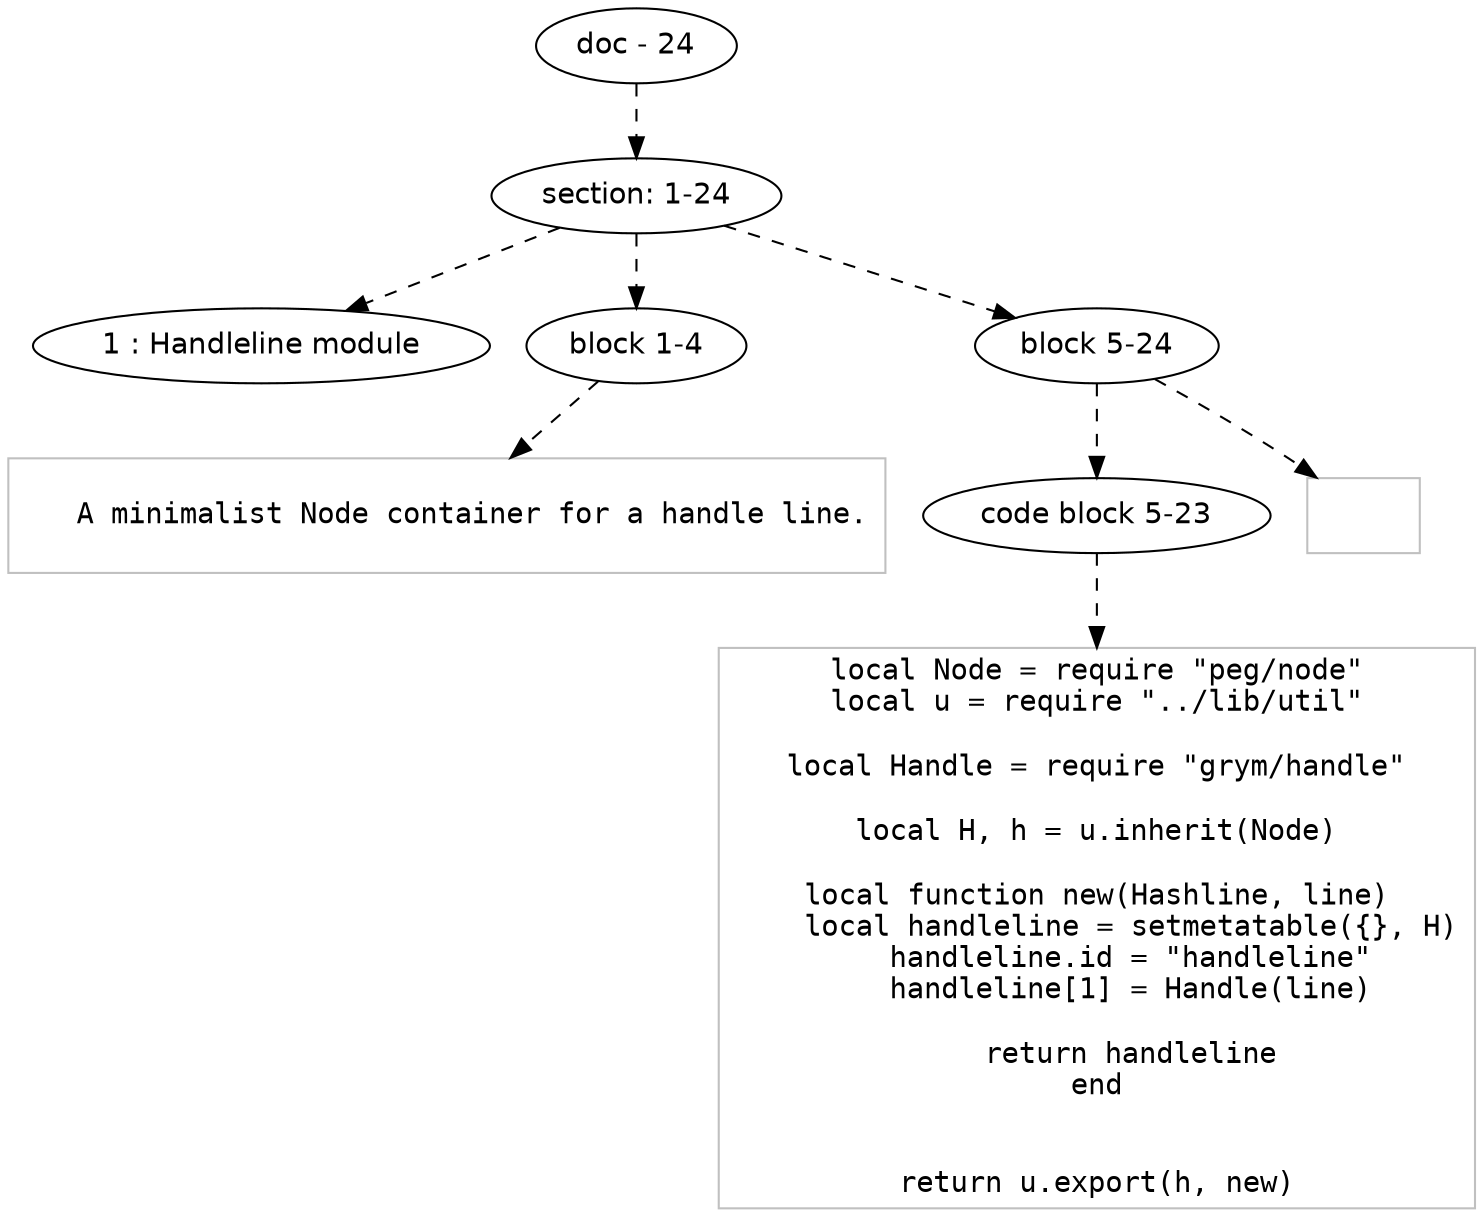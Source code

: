 digraph hierarchy {

node [fontname=Helvetica]
edge [style=dashed]

doc_0 [label="doc - 24"]

doc_0 -> { section_1}
{rank=same; section_1}

section_1 [label="section: 1-24"]

section_1 -> { header_2 block_3 block_4}
{rank=same; header_2 block_3 block_4}

header_2 [label="1 : Handleline module"]
block_3 [label="block 1-4"]
block_4 [label="block 5-24"]


block_3 -> leaf_5
leaf_5  [color=Gray,shape=rectangle,fontname=Inconsolata,label="
   A minimalist Node container for a handle line.

"]block_4 -> { codeblock_6}
{rank=same; codeblock_6}

codeblock_6 [label="code block 5-23"]


codeblock_6 -> leaf_7
leaf_7  [color=Gray,shape=rectangle,fontname=Inconsolata,label="local Node = require \"peg/node\"
local u = require \"../lib/util\"

local Handle = require \"grym/handle\"

local H, h = u.inherit(Node)

local function new(Hashline, line)
    local handleline = setmetatable({}, H)
    handleline.id = \"handleline\"
    handleline[1] = Handle(line)

    return handleline
end


return u.export(h, new)
"]
block_4 -> leaf_8
leaf_8  [color=Gray,shape=rectangle,fontname=Inconsolata,label="
"]
}
